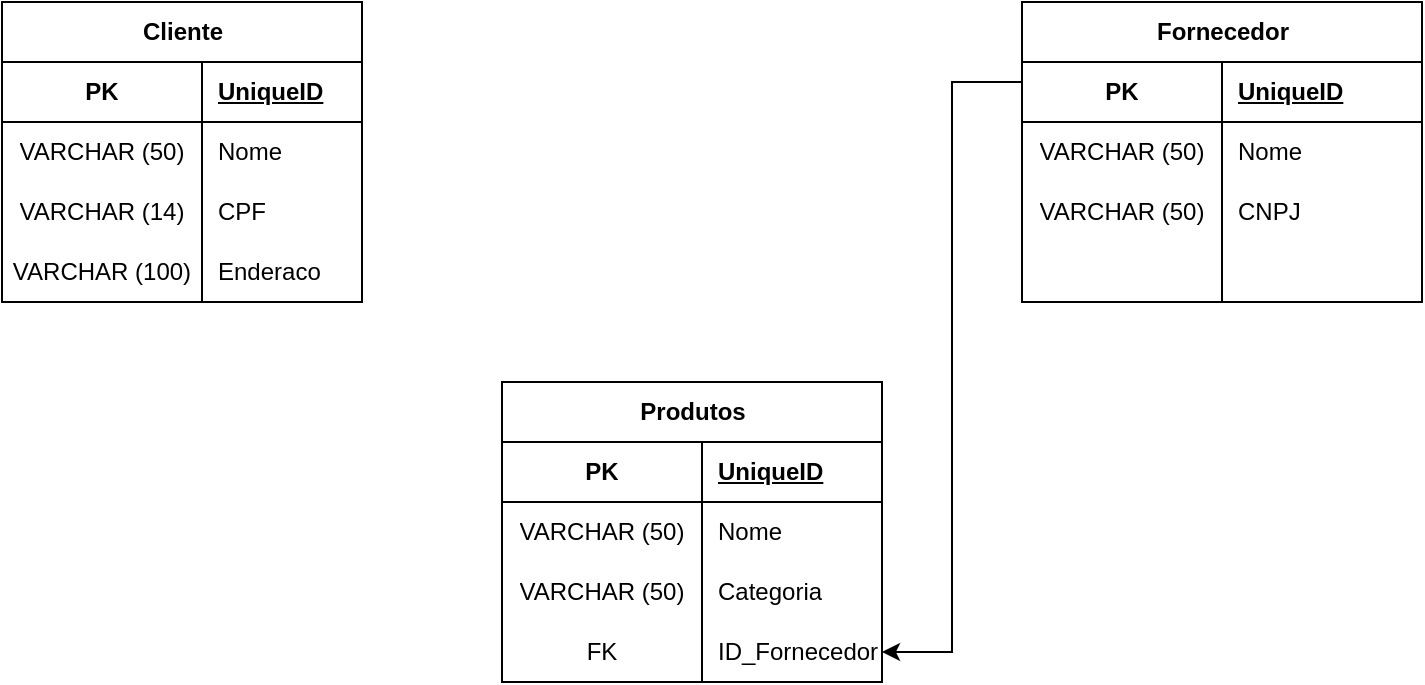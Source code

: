 <mxfile version="21.6.8" type="device">
  <diagram name="Página-1" id="58TH9q_ghZh3rHmewWBD">
    <mxGraphModel dx="1434" dy="758" grid="1" gridSize="10" guides="1" tooltips="1" connect="1" arrows="1" fold="1" page="1" pageScale="1" pageWidth="827" pageHeight="1169" math="0" shadow="0">
      <root>
        <mxCell id="0" />
        <mxCell id="1" parent="0" />
        <mxCell id="-vL2JR6rlDyuSfyfEhwu-1" value="Cliente" style="shape=table;startSize=30;container=1;collapsible=1;childLayout=tableLayout;fixedRows=1;rowLines=0;fontStyle=1;align=center;resizeLast=1;html=1;" vertex="1" parent="1">
          <mxGeometry x="50" y="20" width="180" height="150" as="geometry" />
        </mxCell>
        <mxCell id="-vL2JR6rlDyuSfyfEhwu-2" value="" style="shape=tableRow;horizontal=0;startSize=0;swimlaneHead=0;swimlaneBody=0;fillColor=none;collapsible=0;dropTarget=0;points=[[0,0.5],[1,0.5]];portConstraint=eastwest;top=0;left=0;right=0;bottom=1;" vertex="1" parent="-vL2JR6rlDyuSfyfEhwu-1">
          <mxGeometry y="30" width="180" height="30" as="geometry" />
        </mxCell>
        <mxCell id="-vL2JR6rlDyuSfyfEhwu-3" value="PK" style="shape=partialRectangle;connectable=0;fillColor=none;top=0;left=0;bottom=0;right=0;fontStyle=1;overflow=hidden;whiteSpace=wrap;html=1;" vertex="1" parent="-vL2JR6rlDyuSfyfEhwu-2">
          <mxGeometry width="100" height="30" as="geometry">
            <mxRectangle width="100" height="30" as="alternateBounds" />
          </mxGeometry>
        </mxCell>
        <mxCell id="-vL2JR6rlDyuSfyfEhwu-4" value="UniqueID" style="shape=partialRectangle;connectable=0;fillColor=none;top=0;left=0;bottom=0;right=0;align=left;spacingLeft=6;fontStyle=5;overflow=hidden;whiteSpace=wrap;html=1;" vertex="1" parent="-vL2JR6rlDyuSfyfEhwu-2">
          <mxGeometry x="100" width="80" height="30" as="geometry">
            <mxRectangle width="80" height="30" as="alternateBounds" />
          </mxGeometry>
        </mxCell>
        <mxCell id="-vL2JR6rlDyuSfyfEhwu-5" value="" style="shape=tableRow;horizontal=0;startSize=0;swimlaneHead=0;swimlaneBody=0;fillColor=none;collapsible=0;dropTarget=0;points=[[0,0.5],[1,0.5]];portConstraint=eastwest;top=0;left=0;right=0;bottom=0;" vertex="1" parent="-vL2JR6rlDyuSfyfEhwu-1">
          <mxGeometry y="60" width="180" height="30" as="geometry" />
        </mxCell>
        <mxCell id="-vL2JR6rlDyuSfyfEhwu-6" value="VARCHAR (50)&lt;br&gt;" style="shape=partialRectangle;connectable=0;fillColor=none;top=0;left=0;bottom=0;right=0;editable=1;overflow=hidden;whiteSpace=wrap;html=1;" vertex="1" parent="-vL2JR6rlDyuSfyfEhwu-5">
          <mxGeometry width="100" height="30" as="geometry">
            <mxRectangle width="100" height="30" as="alternateBounds" />
          </mxGeometry>
        </mxCell>
        <mxCell id="-vL2JR6rlDyuSfyfEhwu-7" value="Nome" style="shape=partialRectangle;connectable=0;fillColor=none;top=0;left=0;bottom=0;right=0;align=left;spacingLeft=6;overflow=hidden;whiteSpace=wrap;html=1;" vertex="1" parent="-vL2JR6rlDyuSfyfEhwu-5">
          <mxGeometry x="100" width="80" height="30" as="geometry">
            <mxRectangle width="80" height="30" as="alternateBounds" />
          </mxGeometry>
        </mxCell>
        <mxCell id="-vL2JR6rlDyuSfyfEhwu-8" value="" style="shape=tableRow;horizontal=0;startSize=0;swimlaneHead=0;swimlaneBody=0;fillColor=none;collapsible=0;dropTarget=0;points=[[0,0.5],[1,0.5]];portConstraint=eastwest;top=0;left=0;right=0;bottom=0;" vertex="1" parent="-vL2JR6rlDyuSfyfEhwu-1">
          <mxGeometry y="90" width="180" height="30" as="geometry" />
        </mxCell>
        <mxCell id="-vL2JR6rlDyuSfyfEhwu-9" value="VARCHAR (14)" style="shape=partialRectangle;connectable=0;fillColor=none;top=0;left=0;bottom=0;right=0;editable=1;overflow=hidden;whiteSpace=wrap;html=1;" vertex="1" parent="-vL2JR6rlDyuSfyfEhwu-8">
          <mxGeometry width="100" height="30" as="geometry">
            <mxRectangle width="100" height="30" as="alternateBounds" />
          </mxGeometry>
        </mxCell>
        <mxCell id="-vL2JR6rlDyuSfyfEhwu-10" value="CPF" style="shape=partialRectangle;connectable=0;fillColor=none;top=0;left=0;bottom=0;right=0;align=left;spacingLeft=6;overflow=hidden;whiteSpace=wrap;html=1;" vertex="1" parent="-vL2JR6rlDyuSfyfEhwu-8">
          <mxGeometry x="100" width="80" height="30" as="geometry">
            <mxRectangle width="80" height="30" as="alternateBounds" />
          </mxGeometry>
        </mxCell>
        <mxCell id="-vL2JR6rlDyuSfyfEhwu-11" value="" style="shape=tableRow;horizontal=0;startSize=0;swimlaneHead=0;swimlaneBody=0;fillColor=none;collapsible=0;dropTarget=0;points=[[0,0.5],[1,0.5]];portConstraint=eastwest;top=0;left=0;right=0;bottom=0;" vertex="1" parent="-vL2JR6rlDyuSfyfEhwu-1">
          <mxGeometry y="120" width="180" height="30" as="geometry" />
        </mxCell>
        <mxCell id="-vL2JR6rlDyuSfyfEhwu-12" value="VARCHAR (100)" style="shape=partialRectangle;connectable=0;fillColor=none;top=0;left=0;bottom=0;right=0;editable=1;overflow=hidden;whiteSpace=wrap;html=1;" vertex="1" parent="-vL2JR6rlDyuSfyfEhwu-11">
          <mxGeometry width="100" height="30" as="geometry">
            <mxRectangle width="100" height="30" as="alternateBounds" />
          </mxGeometry>
        </mxCell>
        <mxCell id="-vL2JR6rlDyuSfyfEhwu-13" value="Enderaco" style="shape=partialRectangle;connectable=0;fillColor=none;top=0;left=0;bottom=0;right=0;align=left;spacingLeft=6;overflow=hidden;whiteSpace=wrap;html=1;" vertex="1" parent="-vL2JR6rlDyuSfyfEhwu-11">
          <mxGeometry x="100" width="80" height="30" as="geometry">
            <mxRectangle width="80" height="30" as="alternateBounds" />
          </mxGeometry>
        </mxCell>
        <mxCell id="-vL2JR6rlDyuSfyfEhwu-14" value="Produtos" style="shape=table;startSize=30;container=1;collapsible=1;childLayout=tableLayout;fixedRows=1;rowLines=0;fontStyle=1;align=center;resizeLast=1;html=1;" vertex="1" parent="1">
          <mxGeometry x="300" y="210" width="190" height="150" as="geometry" />
        </mxCell>
        <mxCell id="-vL2JR6rlDyuSfyfEhwu-15" value="" style="shape=tableRow;horizontal=0;startSize=0;swimlaneHead=0;swimlaneBody=0;fillColor=none;collapsible=0;dropTarget=0;points=[[0,0.5],[1,0.5]];portConstraint=eastwest;top=0;left=0;right=0;bottom=1;" vertex="1" parent="-vL2JR6rlDyuSfyfEhwu-14">
          <mxGeometry y="30" width="190" height="30" as="geometry" />
        </mxCell>
        <mxCell id="-vL2JR6rlDyuSfyfEhwu-16" value="PK" style="shape=partialRectangle;connectable=0;fillColor=none;top=0;left=0;bottom=0;right=0;fontStyle=1;overflow=hidden;whiteSpace=wrap;html=1;" vertex="1" parent="-vL2JR6rlDyuSfyfEhwu-15">
          <mxGeometry width="100" height="30" as="geometry">
            <mxRectangle width="100" height="30" as="alternateBounds" />
          </mxGeometry>
        </mxCell>
        <mxCell id="-vL2JR6rlDyuSfyfEhwu-17" value="UniqueID" style="shape=partialRectangle;connectable=0;fillColor=none;top=0;left=0;bottom=0;right=0;align=left;spacingLeft=6;fontStyle=5;overflow=hidden;whiteSpace=wrap;html=1;" vertex="1" parent="-vL2JR6rlDyuSfyfEhwu-15">
          <mxGeometry x="100" width="90" height="30" as="geometry">
            <mxRectangle width="90" height="30" as="alternateBounds" />
          </mxGeometry>
        </mxCell>
        <mxCell id="-vL2JR6rlDyuSfyfEhwu-18" value="" style="shape=tableRow;horizontal=0;startSize=0;swimlaneHead=0;swimlaneBody=0;fillColor=none;collapsible=0;dropTarget=0;points=[[0,0.5],[1,0.5]];portConstraint=eastwest;top=0;left=0;right=0;bottom=0;" vertex="1" parent="-vL2JR6rlDyuSfyfEhwu-14">
          <mxGeometry y="60" width="190" height="30" as="geometry" />
        </mxCell>
        <mxCell id="-vL2JR6rlDyuSfyfEhwu-19" value="VARCHAR (50)&lt;br&gt;" style="shape=partialRectangle;connectable=0;fillColor=none;top=0;left=0;bottom=0;right=0;editable=1;overflow=hidden;whiteSpace=wrap;html=1;" vertex="1" parent="-vL2JR6rlDyuSfyfEhwu-18">
          <mxGeometry width="100" height="30" as="geometry">
            <mxRectangle width="100" height="30" as="alternateBounds" />
          </mxGeometry>
        </mxCell>
        <mxCell id="-vL2JR6rlDyuSfyfEhwu-20" value="Nome" style="shape=partialRectangle;connectable=0;fillColor=none;top=0;left=0;bottom=0;right=0;align=left;spacingLeft=6;overflow=hidden;whiteSpace=wrap;html=1;" vertex="1" parent="-vL2JR6rlDyuSfyfEhwu-18">
          <mxGeometry x="100" width="90" height="30" as="geometry">
            <mxRectangle width="90" height="30" as="alternateBounds" />
          </mxGeometry>
        </mxCell>
        <mxCell id="-vL2JR6rlDyuSfyfEhwu-21" value="" style="shape=tableRow;horizontal=0;startSize=0;swimlaneHead=0;swimlaneBody=0;fillColor=none;collapsible=0;dropTarget=0;points=[[0,0.5],[1,0.5]];portConstraint=eastwest;top=0;left=0;right=0;bottom=0;" vertex="1" parent="-vL2JR6rlDyuSfyfEhwu-14">
          <mxGeometry y="90" width="190" height="30" as="geometry" />
        </mxCell>
        <mxCell id="-vL2JR6rlDyuSfyfEhwu-22" value="VARCHAR (50)" style="shape=partialRectangle;connectable=0;fillColor=none;top=0;left=0;bottom=0;right=0;editable=1;overflow=hidden;whiteSpace=wrap;html=1;" vertex="1" parent="-vL2JR6rlDyuSfyfEhwu-21">
          <mxGeometry width="100" height="30" as="geometry">
            <mxRectangle width="100" height="30" as="alternateBounds" />
          </mxGeometry>
        </mxCell>
        <mxCell id="-vL2JR6rlDyuSfyfEhwu-23" value="Categoria" style="shape=partialRectangle;connectable=0;fillColor=none;top=0;left=0;bottom=0;right=0;align=left;spacingLeft=6;overflow=hidden;whiteSpace=wrap;html=1;" vertex="1" parent="-vL2JR6rlDyuSfyfEhwu-21">
          <mxGeometry x="100" width="90" height="30" as="geometry">
            <mxRectangle width="90" height="30" as="alternateBounds" />
          </mxGeometry>
        </mxCell>
        <mxCell id="-vL2JR6rlDyuSfyfEhwu-24" value="" style="shape=tableRow;horizontal=0;startSize=0;swimlaneHead=0;swimlaneBody=0;fillColor=none;collapsible=0;dropTarget=0;points=[[0,0.5],[1,0.5]];portConstraint=eastwest;top=0;left=0;right=0;bottom=0;" vertex="1" parent="-vL2JR6rlDyuSfyfEhwu-14">
          <mxGeometry y="120" width="190" height="30" as="geometry" />
        </mxCell>
        <mxCell id="-vL2JR6rlDyuSfyfEhwu-25" value="FK" style="shape=partialRectangle;connectable=0;fillColor=none;top=0;left=0;bottom=0;right=0;editable=1;overflow=hidden;whiteSpace=wrap;html=1;" vertex="1" parent="-vL2JR6rlDyuSfyfEhwu-24">
          <mxGeometry width="100" height="30" as="geometry">
            <mxRectangle width="100" height="30" as="alternateBounds" />
          </mxGeometry>
        </mxCell>
        <mxCell id="-vL2JR6rlDyuSfyfEhwu-26" value="ID_Fornecedor" style="shape=partialRectangle;connectable=0;fillColor=none;top=0;left=0;bottom=0;right=0;align=left;spacingLeft=6;overflow=hidden;whiteSpace=wrap;html=1;" vertex="1" parent="-vL2JR6rlDyuSfyfEhwu-24">
          <mxGeometry x="100" width="90" height="30" as="geometry">
            <mxRectangle width="90" height="30" as="alternateBounds" />
          </mxGeometry>
        </mxCell>
        <mxCell id="-vL2JR6rlDyuSfyfEhwu-27" value="Fornecedor" style="shape=table;startSize=30;container=1;collapsible=1;childLayout=tableLayout;fixedRows=1;rowLines=0;fontStyle=1;align=center;resizeLast=1;html=1;" vertex="1" parent="1">
          <mxGeometry x="560" y="20" width="200" height="150" as="geometry" />
        </mxCell>
        <mxCell id="-vL2JR6rlDyuSfyfEhwu-28" value="" style="shape=tableRow;horizontal=0;startSize=0;swimlaneHead=0;swimlaneBody=0;fillColor=none;collapsible=0;dropTarget=0;points=[[0,0.5],[1,0.5]];portConstraint=eastwest;top=0;left=0;right=0;bottom=1;" vertex="1" parent="-vL2JR6rlDyuSfyfEhwu-27">
          <mxGeometry y="30" width="200" height="30" as="geometry" />
        </mxCell>
        <mxCell id="-vL2JR6rlDyuSfyfEhwu-29" value="PK" style="shape=partialRectangle;connectable=0;fillColor=none;top=0;left=0;bottom=0;right=0;fontStyle=1;overflow=hidden;whiteSpace=wrap;html=1;" vertex="1" parent="-vL2JR6rlDyuSfyfEhwu-28">
          <mxGeometry width="100" height="30" as="geometry">
            <mxRectangle width="100" height="30" as="alternateBounds" />
          </mxGeometry>
        </mxCell>
        <mxCell id="-vL2JR6rlDyuSfyfEhwu-30" value="UniqueID" style="shape=partialRectangle;connectable=0;fillColor=none;top=0;left=0;bottom=0;right=0;align=left;spacingLeft=6;fontStyle=5;overflow=hidden;whiteSpace=wrap;html=1;" vertex="1" parent="-vL2JR6rlDyuSfyfEhwu-28">
          <mxGeometry x="100" width="100" height="30" as="geometry">
            <mxRectangle width="100" height="30" as="alternateBounds" />
          </mxGeometry>
        </mxCell>
        <mxCell id="-vL2JR6rlDyuSfyfEhwu-31" value="" style="shape=tableRow;horizontal=0;startSize=0;swimlaneHead=0;swimlaneBody=0;fillColor=none;collapsible=0;dropTarget=0;points=[[0,0.5],[1,0.5]];portConstraint=eastwest;top=0;left=0;right=0;bottom=0;" vertex="1" parent="-vL2JR6rlDyuSfyfEhwu-27">
          <mxGeometry y="60" width="200" height="30" as="geometry" />
        </mxCell>
        <mxCell id="-vL2JR6rlDyuSfyfEhwu-32" value="VARCHAR (50)&lt;br&gt;" style="shape=partialRectangle;connectable=0;fillColor=none;top=0;left=0;bottom=0;right=0;editable=1;overflow=hidden;whiteSpace=wrap;html=1;" vertex="1" parent="-vL2JR6rlDyuSfyfEhwu-31">
          <mxGeometry width="100" height="30" as="geometry">
            <mxRectangle width="100" height="30" as="alternateBounds" />
          </mxGeometry>
        </mxCell>
        <mxCell id="-vL2JR6rlDyuSfyfEhwu-33" value="Nome" style="shape=partialRectangle;connectable=0;fillColor=none;top=0;left=0;bottom=0;right=0;align=left;spacingLeft=6;overflow=hidden;whiteSpace=wrap;html=1;" vertex="1" parent="-vL2JR6rlDyuSfyfEhwu-31">
          <mxGeometry x="100" width="100" height="30" as="geometry">
            <mxRectangle width="100" height="30" as="alternateBounds" />
          </mxGeometry>
        </mxCell>
        <mxCell id="-vL2JR6rlDyuSfyfEhwu-34" value="" style="shape=tableRow;horizontal=0;startSize=0;swimlaneHead=0;swimlaneBody=0;fillColor=none;collapsible=0;dropTarget=0;points=[[0,0.5],[1,0.5]];portConstraint=eastwest;top=0;left=0;right=0;bottom=0;" vertex="1" parent="-vL2JR6rlDyuSfyfEhwu-27">
          <mxGeometry y="90" width="200" height="30" as="geometry" />
        </mxCell>
        <mxCell id="-vL2JR6rlDyuSfyfEhwu-35" value="VARCHAR (50)" style="shape=partialRectangle;connectable=0;fillColor=none;top=0;left=0;bottom=0;right=0;editable=1;overflow=hidden;whiteSpace=wrap;html=1;" vertex="1" parent="-vL2JR6rlDyuSfyfEhwu-34">
          <mxGeometry width="100" height="30" as="geometry">
            <mxRectangle width="100" height="30" as="alternateBounds" />
          </mxGeometry>
        </mxCell>
        <mxCell id="-vL2JR6rlDyuSfyfEhwu-36" value="CNPJ" style="shape=partialRectangle;connectable=0;fillColor=none;top=0;left=0;bottom=0;right=0;align=left;spacingLeft=6;overflow=hidden;whiteSpace=wrap;html=1;" vertex="1" parent="-vL2JR6rlDyuSfyfEhwu-34">
          <mxGeometry x="100" width="100" height="30" as="geometry">
            <mxRectangle width="100" height="30" as="alternateBounds" />
          </mxGeometry>
        </mxCell>
        <mxCell id="-vL2JR6rlDyuSfyfEhwu-37" value="" style="shape=tableRow;horizontal=0;startSize=0;swimlaneHead=0;swimlaneBody=0;fillColor=none;collapsible=0;dropTarget=0;points=[[0,0.5],[1,0.5]];portConstraint=eastwest;top=0;left=0;right=0;bottom=0;" vertex="1" parent="-vL2JR6rlDyuSfyfEhwu-27">
          <mxGeometry y="120" width="200" height="30" as="geometry" />
        </mxCell>
        <mxCell id="-vL2JR6rlDyuSfyfEhwu-38" value="" style="shape=partialRectangle;connectable=0;fillColor=none;top=0;left=0;bottom=0;right=0;editable=1;overflow=hidden;whiteSpace=wrap;html=1;" vertex="1" parent="-vL2JR6rlDyuSfyfEhwu-37">
          <mxGeometry width="100" height="30" as="geometry">
            <mxRectangle width="100" height="30" as="alternateBounds" />
          </mxGeometry>
        </mxCell>
        <mxCell id="-vL2JR6rlDyuSfyfEhwu-39" value="" style="shape=partialRectangle;connectable=0;fillColor=none;top=0;left=0;bottom=0;right=0;align=left;spacingLeft=6;overflow=hidden;whiteSpace=wrap;html=1;" vertex="1" parent="-vL2JR6rlDyuSfyfEhwu-37">
          <mxGeometry x="100" width="100" height="30" as="geometry">
            <mxRectangle width="100" height="30" as="alternateBounds" />
          </mxGeometry>
        </mxCell>
        <mxCell id="-vL2JR6rlDyuSfyfEhwu-41" style="edgeStyle=orthogonalEdgeStyle;rounded=0;orthogonalLoop=1;jettySize=auto;html=1;entryX=1;entryY=0.5;entryDx=0;entryDy=0;exitX=0;exitY=0.5;exitDx=0;exitDy=0;" edge="1" parent="1" source="-vL2JR6rlDyuSfyfEhwu-28" target="-vL2JR6rlDyuSfyfEhwu-24">
          <mxGeometry relative="1" as="geometry">
            <Array as="points">
              <mxPoint x="560" y="60" />
              <mxPoint x="525" y="60" />
              <mxPoint x="525" y="345" />
            </Array>
          </mxGeometry>
        </mxCell>
      </root>
    </mxGraphModel>
  </diagram>
</mxfile>
